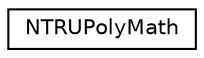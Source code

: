 digraph "Graphical Class Hierarchy"
{
 // LATEX_PDF_SIZE
  edge [fontname="Helvetica",fontsize="10",labelfontname="Helvetica",labelfontsize="10"];
  node [fontname="Helvetica",fontsize="10",shape=record];
  rankdir="LR";
  Node0 [label="NTRUPolyMath",height=0.2,width=0.4,color="black", fillcolor="white", style="filled",URL="$class_n_t_r_u_poly_math.html",tooltip="The NTRU-Prime math functions"];
}
